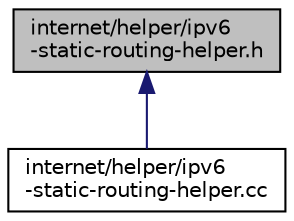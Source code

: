 digraph "internet/helper/ipv6-static-routing-helper.h"
{
  edge [fontname="Helvetica",fontsize="10",labelfontname="Helvetica",labelfontsize="10"];
  node [fontname="Helvetica",fontsize="10",shape=record];
  Node1 [label="internet/helper/ipv6\l-static-routing-helper.h",height=0.2,width=0.4,color="black", fillcolor="grey75", style="filled", fontcolor="black"];
  Node1 -> Node2 [dir="back",color="midnightblue",fontsize="10",style="solid"];
  Node2 [label="internet/helper/ipv6\l-static-routing-helper.cc",height=0.2,width=0.4,color="black", fillcolor="white", style="filled",URL="$d5/da4/ipv6-static-routing-helper_8cc.html"];
}
